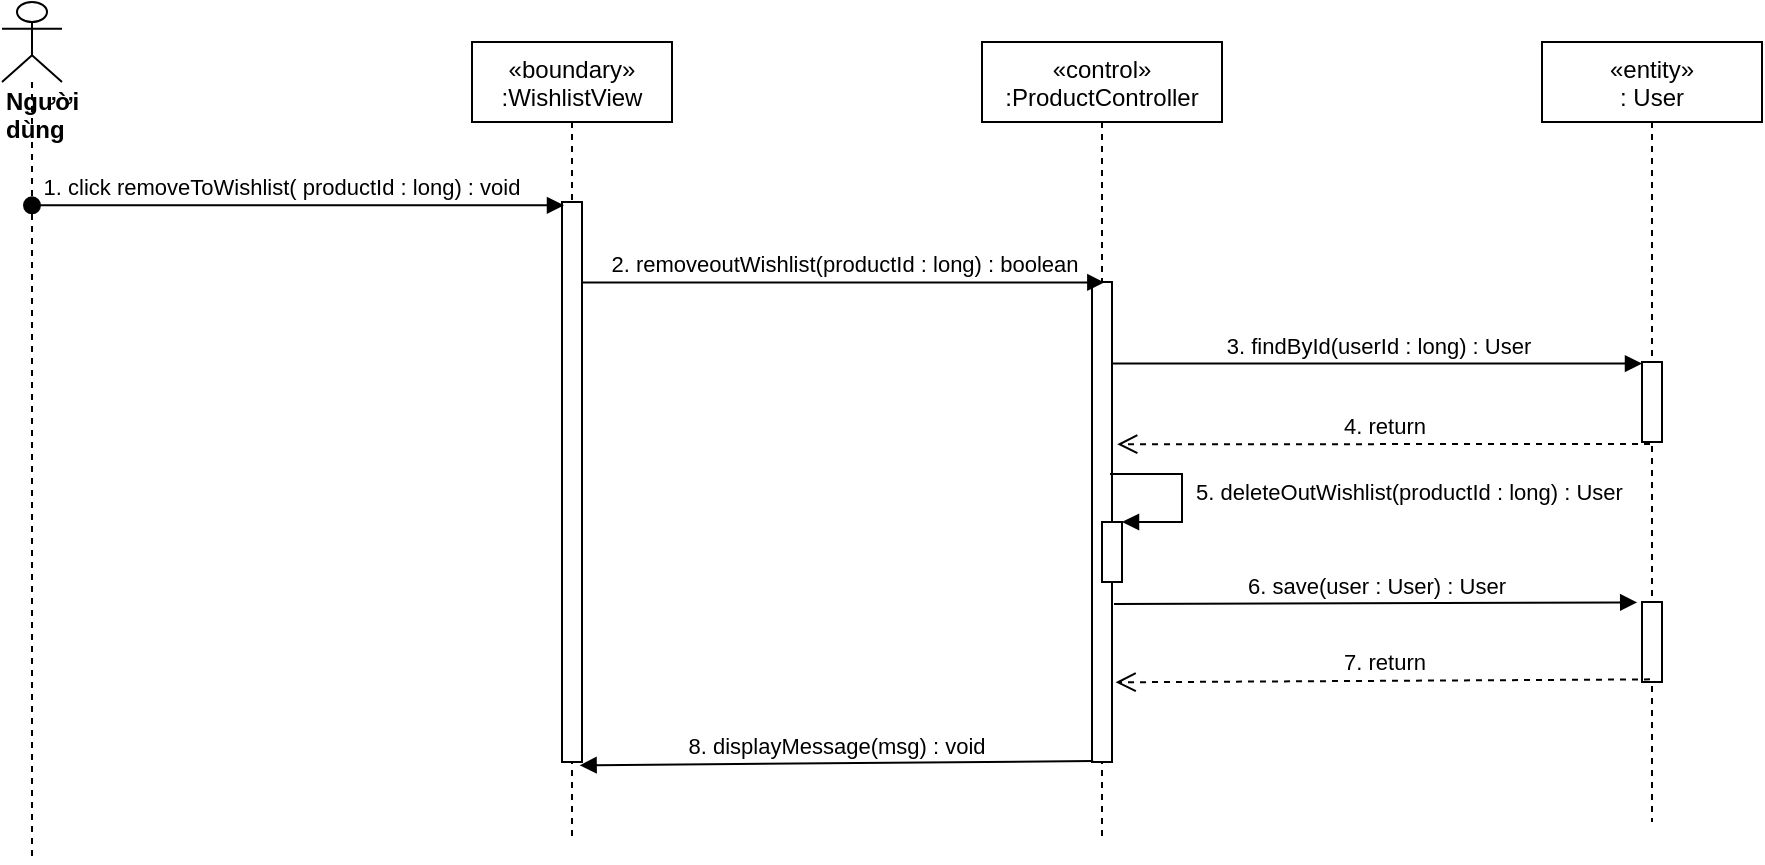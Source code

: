 <mxfile version="14.8.2" type="device"><diagram id="kgpKYQtTHZ0yAKxKKP6v" name="Page-1"><mxGraphModel dx="1038" dy="521" grid="1" gridSize="10" guides="1" tooltips="1" connect="1" arrows="1" fold="1" page="1" pageScale="1" pageWidth="850" pageHeight="1100" math="0" shadow="0"><root><mxCell id="0"/><mxCell id="1" parent="0"/><mxCell id="tIWchhPmsuNAivtg-AUk-1" value="«boundary»&#10;:WishlistView" style="shape=umlLifeline;perimeter=lifelinePerimeter;container=1;collapsible=0;recursiveResize=0;rounded=0;shadow=0;strokeWidth=1;" parent="1" vertex="1"><mxGeometry x="325" y="80" width="100" height="400" as="geometry"/></mxCell><mxCell id="tIWchhPmsuNAivtg-AUk-2" value="" style="points=[];perimeter=orthogonalPerimeter;rounded=0;shadow=0;strokeWidth=1;" parent="tIWchhPmsuNAivtg-AUk-1" vertex="1"><mxGeometry x="45" y="80" width="10" height="280" as="geometry"/></mxCell><mxCell id="tIWchhPmsuNAivtg-AUk-4" value="«control»&#10;:ProductController" style="shape=umlLifeline;perimeter=lifelinePerimeter;container=1;collapsible=0;recursiveResize=0;rounded=0;shadow=0;strokeWidth=1;" parent="1" vertex="1"><mxGeometry x="580" y="80" width="120" height="400" as="geometry"/></mxCell><mxCell id="tIWchhPmsuNAivtg-AUk-5" value="" style="points=[];perimeter=orthogonalPerimeter;rounded=0;shadow=0;strokeWidth=1;" parent="tIWchhPmsuNAivtg-AUk-4" vertex="1"><mxGeometry x="55" y="120" width="10" height="240" as="geometry"/></mxCell><mxCell id="tIWchhPmsuNAivtg-AUk-6" value="&lt;div&gt;&lt;b&gt;Người dùng&lt;/b&gt;&lt;/div&gt;" style="shape=umlLifeline;participant=umlActor;perimeter=lifelinePerimeter;whiteSpace=wrap;html=1;container=1;collapsible=0;recursiveResize=0;verticalAlign=top;spacingTop=36;outlineConnect=0;align=left;" parent="1" vertex="1"><mxGeometry x="90" y="60" width="30" height="430" as="geometry"/></mxCell><mxCell id="tIWchhPmsuNAivtg-AUk-7" value="1. click removeToWishlist( productId : long) : void" style="verticalAlign=bottom;startArrow=oval;endArrow=block;startSize=8;shadow=0;strokeWidth=1;entryX=0.1;entryY=0.006;entryDx=0;entryDy=0;entryPerimeter=0;" parent="1" source="tIWchhPmsuNAivtg-AUk-6" target="tIWchhPmsuNAivtg-AUk-2" edge="1"><mxGeometry x="-0.06" relative="1" as="geometry"><mxPoint x="100" y="170" as="sourcePoint"/><mxPoint as="offset"/></mxGeometry></mxCell><mxCell id="tIWchhPmsuNAivtg-AUk-10" value="2. removeoutWishlist(productId : long) : boolean" style="html=1;verticalAlign=bottom;endArrow=block;entryX=0.617;entryY=0.001;entryDx=0;entryDy=0;entryPerimeter=0;" parent="1" source="tIWchhPmsuNAivtg-AUk-2" target="tIWchhPmsuNAivtg-AUk-5" edge="1"><mxGeometry width="80" relative="1" as="geometry"><mxPoint x="320" y="248" as="sourcePoint"/><mxPoint x="500" y="210" as="targetPoint"/></mxGeometry></mxCell><mxCell id="tIWchhPmsuNAivtg-AUk-14" value="«entity»&#10;: User" style="shape=umlLifeline;perimeter=lifelinePerimeter;container=1;collapsible=0;recursiveResize=0;rounded=0;shadow=0;strokeWidth=1;" parent="1" vertex="1"><mxGeometry x="860" y="80" width="110" height="390" as="geometry"/></mxCell><mxCell id="tIWchhPmsuNAivtg-AUk-15" value="" style="points=[];perimeter=orthogonalPerimeter;rounded=0;shadow=0;strokeWidth=1;" parent="tIWchhPmsuNAivtg-AUk-14" vertex="1"><mxGeometry x="50" y="160" width="10" height="40" as="geometry"/></mxCell><mxCell id="cdOG3JwSZ4mCm6f0ERZ5-1" value="" style="html=1;points=[];perimeter=orthogonalPerimeter;" parent="tIWchhPmsuNAivtg-AUk-14" vertex="1"><mxGeometry x="50" y="280" width="10" height="40" as="geometry"/></mxCell><mxCell id="tIWchhPmsuNAivtg-AUk-16" value="3. findById(userId : long) : User" style="html=1;verticalAlign=bottom;endArrow=block;entryX=0;entryY=0.02;entryDx=0;entryDy=0;entryPerimeter=0;" parent="1" source="tIWchhPmsuNAivtg-AUk-5" target="tIWchhPmsuNAivtg-AUk-15" edge="1"><mxGeometry width="80" relative="1" as="geometry"><mxPoint x="646" y="221" as="sourcePoint"/><mxPoint x="840" y="260" as="targetPoint"/></mxGeometry></mxCell><mxCell id="tIWchhPmsuNAivtg-AUk-17" value="4. return" style="html=1;verticalAlign=bottom;endArrow=open;dashed=1;endSize=8;entryX=1.26;entryY=0.338;entryDx=0;entryDy=0;entryPerimeter=0;exitX=0.4;exitY=1.025;exitDx=0;exitDy=0;exitPerimeter=0;" parent="1" source="tIWchhPmsuNAivtg-AUk-15" target="tIWchhPmsuNAivtg-AUk-5" edge="1"><mxGeometry relative="1" as="geometry"><mxPoint x="1130" y="255" as="sourcePoint"/><mxPoint x="947" y="279" as="targetPoint"/></mxGeometry></mxCell><mxCell id="tIWchhPmsuNAivtg-AUk-18" value="6. save(user : User) : User" style="html=1;verticalAlign=bottom;endArrow=block;exitX=1.1;exitY=0.671;exitDx=0;exitDy=0;exitPerimeter=0;entryX=-0.24;entryY=0.005;entryDx=0;entryDy=0;entryPerimeter=0;" parent="1" source="tIWchhPmsuNAivtg-AUk-5" target="cdOG3JwSZ4mCm6f0ERZ5-1" edge="1"><mxGeometry width="80" relative="1" as="geometry"><mxPoint x="645" y="345" as="sourcePoint"/><mxPoint x="890" y="360" as="targetPoint"/></mxGeometry></mxCell><mxCell id="tIWchhPmsuNAivtg-AUk-19" value="" style="html=1;points=[];perimeter=orthogonalPerimeter;" parent="1" vertex="1"><mxGeometry x="640" y="320" width="10" height="30" as="geometry"/></mxCell><mxCell id="tIWchhPmsuNAivtg-AUk-20" value="&amp;nbsp;5. deleteOutWishlist(productId : long) : User" style="edgeStyle=orthogonalEdgeStyle;html=1;align=left;spacingLeft=2;endArrow=block;rounded=0;entryX=1;entryY=0;exitX=0.9;exitY=0.4;exitDx=0;exitDy=0;exitPerimeter=0;" parent="1" source="tIWchhPmsuNAivtg-AUk-5" target="tIWchhPmsuNAivtg-AUk-19" edge="1"><mxGeometry relative="1" as="geometry"><mxPoint x="650" y="281" as="sourcePoint"/><Array as="points"><mxPoint x="680" y="296"/><mxPoint x="680" y="320"/></Array></mxGeometry></mxCell><mxCell id="tIWchhPmsuNAivtg-AUk-21" value="7. return" style="html=1;verticalAlign=bottom;endArrow=open;dashed=1;endSize=8;exitX=0.4;exitY=0.967;exitDx=0;exitDy=0;exitPerimeter=0;entryX=1.18;entryY=0.834;entryDx=0;entryDy=0;entryPerimeter=0;" parent="1" source="cdOG3JwSZ4mCm6f0ERZ5-1" target="tIWchhPmsuNAivtg-AUk-5" edge="1"><mxGeometry relative="1" as="geometry"><mxPoint x="1120" y="369" as="sourcePoint"/><mxPoint x="660" y="369" as="targetPoint"/></mxGeometry></mxCell><mxCell id="00Thy83kZ9ycLk3xSRTg-1" value="&lt;span style=&quot;font-family: &amp;#34;helvetica&amp;#34;&quot;&gt;8. displayMessage(msg) : void&lt;/span&gt;" style="html=1;verticalAlign=bottom;endArrow=block;exitX=0.06;exitY=0.998;exitDx=0;exitDy=0;exitPerimeter=0;entryX=0.88;entryY=1.006;entryDx=0;entryDy=0;entryPerimeter=0;" edge="1" parent="1" source="tIWchhPmsuNAivtg-AUk-5" target="tIWchhPmsuNAivtg-AUk-2"><mxGeometry width="80" relative="1" as="geometry"><mxPoint x="490" y="270" as="sourcePoint"/><mxPoint x="570" y="270" as="targetPoint"/></mxGeometry></mxCell></root></mxGraphModel></diagram></mxfile>
